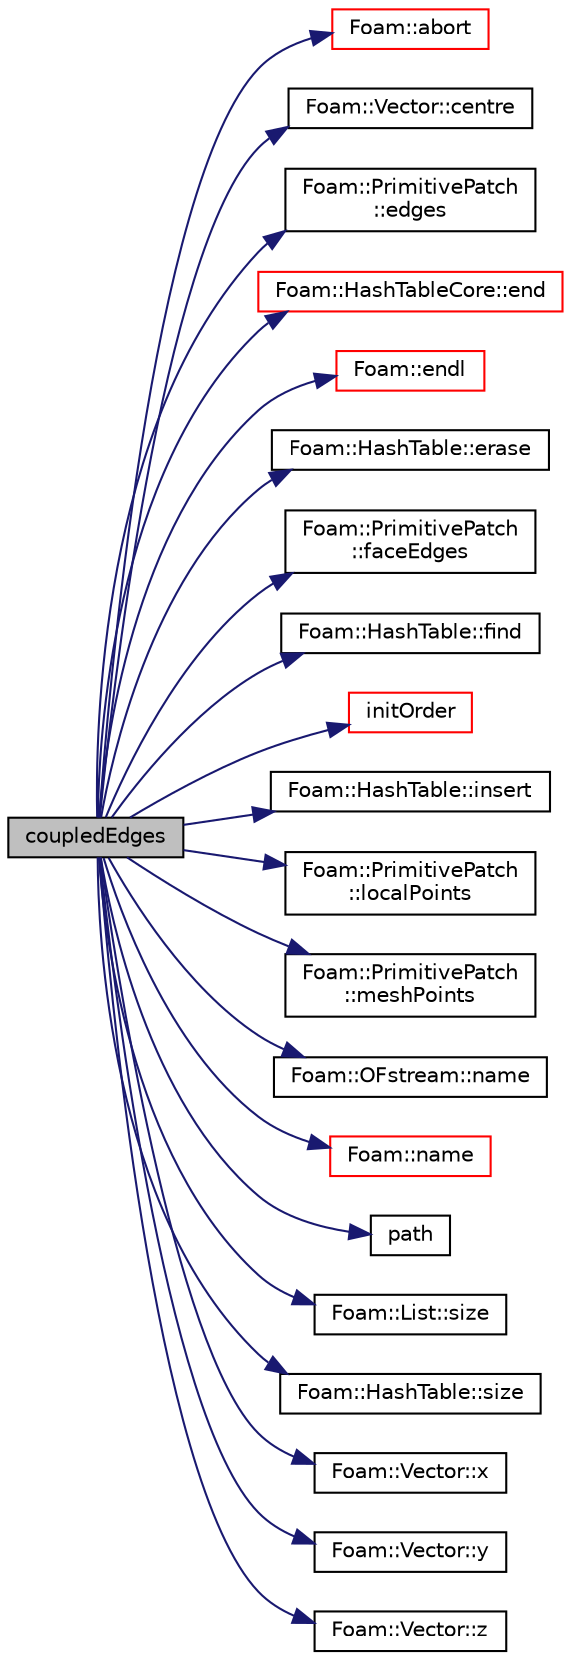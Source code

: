 digraph "coupledEdges"
{
  bgcolor="transparent";
  edge [fontname="Helvetica",fontsize="10",labelfontname="Helvetica",labelfontsize="10"];
  node [fontname="Helvetica",fontsize="10",shape=record];
  rankdir="LR";
  Node2248 [label="coupledEdges",height=0.2,width=0.4,color="black", fillcolor="grey75", style="filled", fontcolor="black"];
  Node2248 -> Node2249 [color="midnightblue",fontsize="10",style="solid",fontname="Helvetica"];
  Node2249 [label="Foam::abort",height=0.2,width=0.4,color="red",URL="$a21851.html#a447107a607d03e417307c203fa5fb44b"];
  Node2248 -> Node2294 [color="midnightblue",fontsize="10",style="solid",fontname="Helvetica"];
  Node2294 [label="Foam::Vector::centre",height=0.2,width=0.4,color="black",URL="$a29749.html#af7dca0e63cfd572b9541c7448d1d8a1d",tooltip="Return *this (used for point which is a typedef to Vector<scalar>. "];
  Node2248 -> Node2295 [color="midnightblue",fontsize="10",style="solid",fontname="Helvetica"];
  Node2295 [label="Foam::PrimitivePatch\l::edges",height=0.2,width=0.4,color="black",URL="$a28693.html#a21d764179912ddda5c6f95193c289846",tooltip="Return list of edges, address into LOCAL point list. "];
  Node2248 -> Node2296 [color="midnightblue",fontsize="10",style="solid",fontname="Helvetica"];
  Node2296 [label="Foam::HashTableCore::end",height=0.2,width=0.4,color="red",URL="$a26849.html#a540580a296c0ff351686ceb4f27b6fe6",tooltip="iteratorEnd set to beyond the end of any HashTable "];
  Node2248 -> Node2264 [color="midnightblue",fontsize="10",style="solid",fontname="Helvetica"];
  Node2264 [label="Foam::endl",height=0.2,width=0.4,color="red",URL="$a21851.html#a2db8fe02a0d3909e9351bb4275b23ce4",tooltip="Add newline and flush stream. "];
  Node2248 -> Node2299 [color="midnightblue",fontsize="10",style="solid",fontname="Helvetica"];
  Node2299 [label="Foam::HashTable::erase",height=0.2,width=0.4,color="black",URL="$a26841.html#a12d8ea138d4886b42bc135cd082652c7",tooltip="Erase a hashedEntry specified by given iterator. "];
  Node2248 -> Node2300 [color="midnightblue",fontsize="10",style="solid",fontname="Helvetica"];
  Node2300 [label="Foam::PrimitivePatch\l::faceEdges",height=0.2,width=0.4,color="black",URL="$a28693.html#adbfcf489a527a07c33d684834faace79",tooltip="Return face-edge addressing. "];
  Node2248 -> Node2301 [color="midnightblue",fontsize="10",style="solid",fontname="Helvetica"];
  Node2301 [label="Foam::HashTable::find",height=0.2,width=0.4,color="black",URL="$a26841.html#a76b2c74ebd9f33fa9f76261b027ffc11",tooltip="Find and return an iterator set at the hashedEntry. "];
  Node2248 -> Node2302 [color="midnightblue",fontsize="10",style="solid",fontname="Helvetica"];
  Node2302 [label="initOrder",height=0.2,width=0.4,color="red",URL="$a28589.html#a644d6229ea284692666de14387870409",tooltip="Initialize ordering for primitivePatch. Does not. "];
  Node2248 -> Node2337 [color="midnightblue",fontsize="10",style="solid",fontname="Helvetica"];
  Node2337 [label="Foam::HashTable::insert",height=0.2,width=0.4,color="black",URL="$a26841.html#a5eee1e0e199ad59b9cb3916cd42156e0",tooltip="Insert a new hashedEntry. "];
  Node2248 -> Node2338 [color="midnightblue",fontsize="10",style="solid",fontname="Helvetica"];
  Node2338 [label="Foam::PrimitivePatch\l::localPoints",height=0.2,width=0.4,color="black",URL="$a28693.html#aca6c65ee2831bb6795149af7635640a2",tooltip="Return pointField of points in patch. "];
  Node2248 -> Node2339 [color="midnightblue",fontsize="10",style="solid",fontname="Helvetica"];
  Node2339 [label="Foam::PrimitivePatch\l::meshPoints",height=0.2,width=0.4,color="black",URL="$a28693.html#a52e3a457780fe74b31d39dc046bce1d8",tooltip="Return labelList of mesh points in patch. They are constructed. "];
  Node2248 -> Node2340 [color="midnightblue",fontsize="10",style="solid",fontname="Helvetica"];
  Node2340 [label="Foam::OFstream::name",height=0.2,width=0.4,color="black",URL="$a27297.html#aba53f1f9c8fadfa65f4099af10df348c",tooltip="Return the name of the stream. "];
  Node2248 -> Node2305 [color="midnightblue",fontsize="10",style="solid",fontname="Helvetica"];
  Node2305 [label="Foam::name",height=0.2,width=0.4,color="red",URL="$a21851.html#adcb0df2bd4953cb6bb390272d8263c3a",tooltip="Return a string representation of a complex. "];
  Node2248 -> Node2331 [color="midnightblue",fontsize="10",style="solid",fontname="Helvetica"];
  Node2331 [label="path",height=0.2,width=0.4,color="black",URL="$a19796.html#ad8adfaf80503dc99cbb14bf07bf1eb22"];
  Node2248 -> Node2315 [color="midnightblue",fontsize="10",style="solid",fontname="Helvetica"];
  Node2315 [label="Foam::List::size",height=0.2,width=0.4,color="black",URL="$a26833.html#a8a5f6fa29bd4b500caf186f60245b384",tooltip="Override size to be inconsistent with allocated storage. "];
  Node2248 -> Node2341 [color="midnightblue",fontsize="10",style="solid",fontname="Helvetica"];
  Node2341 [label="Foam::HashTable::size",height=0.2,width=0.4,color="black",URL="$a26841.html#a47b3bf30da1eb3ab8076b5fbe00e0494",tooltip="Return number of elements in table. "];
  Node2248 -> Node2333 [color="midnightblue",fontsize="10",style="solid",fontname="Helvetica"];
  Node2333 [label="Foam::Vector::x",height=0.2,width=0.4,color="black",URL="$a29749.html#a63327976e5a8359700064a02ae22548e"];
  Node2248 -> Node2334 [color="midnightblue",fontsize="10",style="solid",fontname="Helvetica"];
  Node2334 [label="Foam::Vector::y",height=0.2,width=0.4,color="black",URL="$a29749.html#a1ee865f676fbac703a49c6654dd3ad74"];
  Node2248 -> Node2335 [color="midnightblue",fontsize="10",style="solid",fontname="Helvetica"];
  Node2335 [label="Foam::Vector::z",height=0.2,width=0.4,color="black",URL="$a29749.html#a1c8320b15610de211ec70ef966581423"];
}
